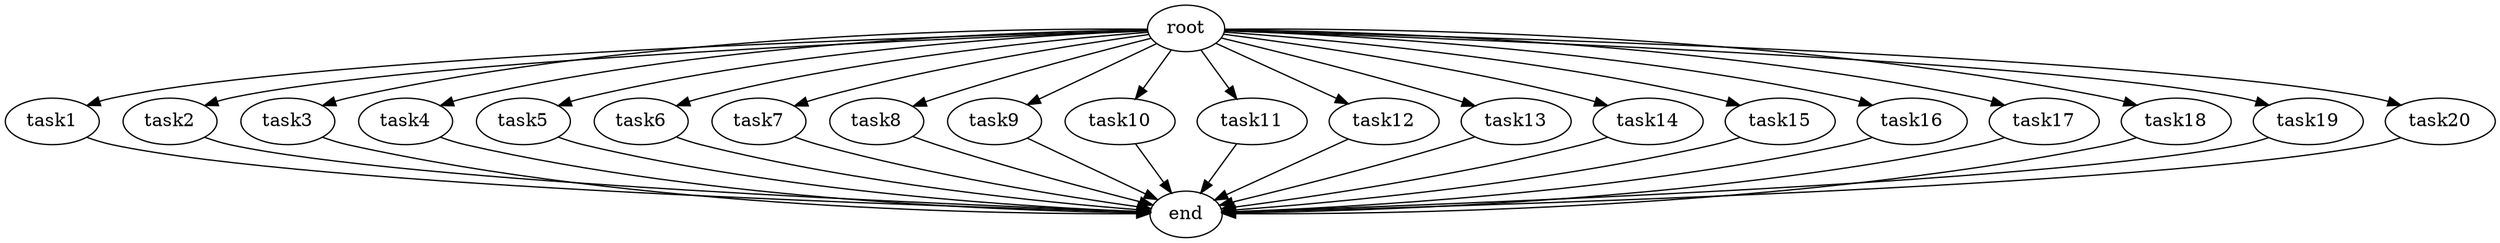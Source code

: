 digraph G {
    root [size=10000];
    end [size=10000];

    // Tareas intermedias
    task1 [size=10000];
    task2 [size=10000];
    task3 [size=10000];
    task4 [size=10000];
    task5 [size=10000];
    task6 [size=10000];
    task7 [size=10000];
    task8 [size=10000];
    task9 [size=10000];
    task10 [size=10000];
    task11 [size=10000];
    task12 [size=10000];
    task13 [size=10000];
    task14 [size=10000];
    task15 [size=10000];
    task16 [size=10000];
    task17 [size=10000];
    task18 [size=10000];
    task19 [size=10000];
    task20 [size=10000];

    root -> task1 [size=10];
    root -> task2 [size=10];
    root -> task3 [size=10];
    root -> task4 [size=10];
    root -> task5 [size=10];
    root -> task6 [size=10];
    root -> task7 [size=10];
    root -> task8 [size=10];
    root -> task9 [size=10];
    root -> task10 [size=10];
    root -> task11 [size=10];
    root -> task12 [size=10];
    root -> task13 [size=10];
    root -> task14 [size=10];
    root -> task15 [size=10];
    root -> task16 [size=10];
    root -> task17 [size=10];
    root -> task18 [size=10];
    root -> task19 [size=10];
    root -> task20 [size=10];

    task1 -> end [size=10];
    task2 -> end [size=10];
    task3 -> end [size=10];
    task4 -> end [size=10];
    task5 -> end [size=10];
    task6 -> end [size=10];
    task7 -> end [size=10];
    task8 -> end [size=10];
    task9 -> end [size=10];
    task10 -> end [size=10];
    task11 -> end [size=10];
    task12 -> end [size=10];
    task13 -> end [size=10];
    task14 -> end [size=10];
    task15 -> end [size=10];
    task16 -> end [size=10];
    task17 -> end [size=10];
    task18 -> end [size=10];
    task19 -> end [size=10];
    task20 -> end [size=10];
}
